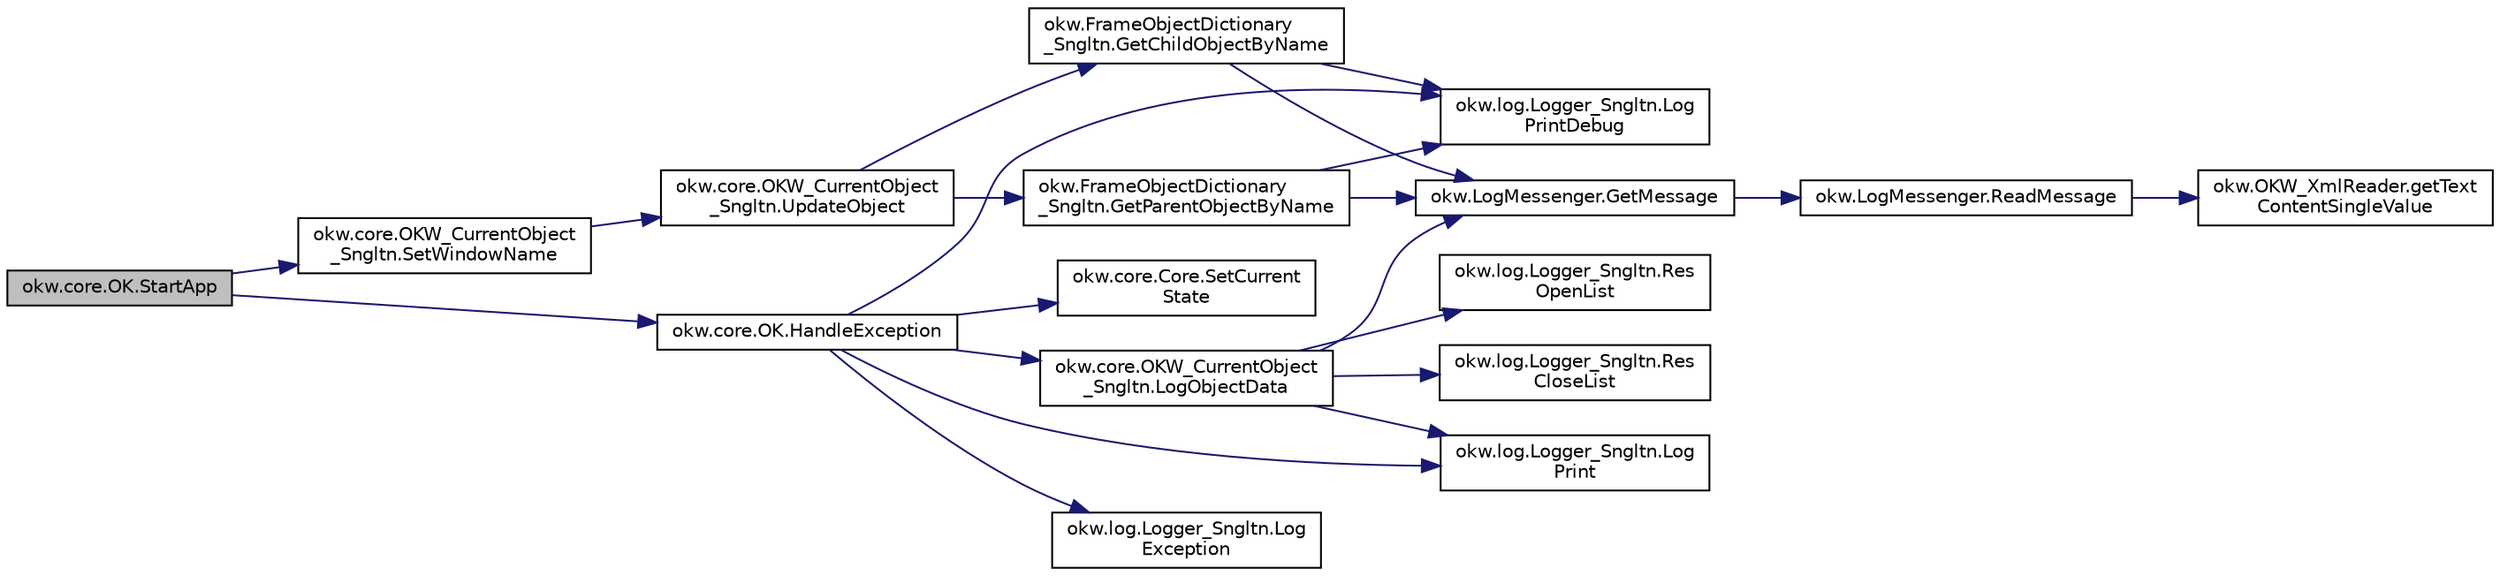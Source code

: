 digraph "okw.core.OK.StartApp"
{
 // INTERACTIVE_SVG=YES
  edge [fontname="Helvetica",fontsize="10",labelfontname="Helvetica",labelfontsize="10"];
  node [fontname="Helvetica",fontsize="10",shape=record];
  rankdir="LR";
  Node727 [label="okw.core.OK.StartApp",height=0.2,width=0.4,color="black", fillcolor="grey75", style="filled", fontcolor="black"];
  Node727 -> Node728 [color="midnightblue",fontsize="10",style="solid",fontname="Helvetica"];
  Node728 [label="okw.core.OKW_CurrentObject\l_Sngltn.SetWindowName",height=0.2,width=0.4,color="black", fillcolor="white", style="filled",URL="$classokw_1_1core_1_1_o_k_w___current_object___sngltn.html#aa68014dd475873405b342f9293fb57db",tooltip="Hier wird der Kontext auf ein Fenster gesetzt. "];
  Node728 -> Node729 [color="midnightblue",fontsize="10",style="solid",fontname="Helvetica"];
  Node729 [label="okw.core.OKW_CurrentObject\l_Sngltn.UpdateObject",height=0.2,width=0.4,color="black", fillcolor="white", style="filled",URL="$classokw_1_1core_1_1_o_k_w___current_object___sngltn.html#ae9a94a0fbfc07ca5f94e2acf44abee3a",tooltip="Methode aktualisert zwei Werte: "];
  Node729 -> Node730 [color="midnightblue",fontsize="10",style="solid",fontname="Helvetica"];
  Node730 [label="okw.FrameObjectDictionary\l_Sngltn.GetParentObjectByName",height=0.2,width=0.4,color="black", fillcolor="white", style="filled",URL="$classokw_1_1_frame_object_dictionary___sngltn.html#ad8f8fa2d1e817d6390238be819f0fc35",tooltip="Die Methode liefert das Frame-Object des gegebenen FN eines Fensterobjektes zurück. "];
  Node730 -> Node731 [color="midnightblue",fontsize="10",style="solid",fontname="Helvetica"];
  Node731 [label="okw.log.Logger_Sngltn.Log\lPrintDebug",height=0.2,width=0.4,color="black", fillcolor="white", style="filled",URL="$classokw_1_1log_1_1_logger___sngltn.html#a313f97c79ba4662d9daaf7f537dd02f4",tooltip="Loggt eine Nachricht. "];
  Node730 -> Node732 [color="midnightblue",fontsize="10",style="solid",fontname="Helvetica"];
  Node732 [label="okw.LogMessenger.GetMessage",height=0.2,width=0.4,color="black", fillcolor="white", style="filled",URL="$classokw_1_1_log_messenger.html#af225d1f037d47b3b085175c09d78bdd2",tooltip="Holt die Log-Meldung für MethodeNmae/Textkey ohne weitere Parameter. "];
  Node732 -> Node733 [color="midnightblue",fontsize="10",style="solid",fontname="Helvetica"];
  Node733 [label="okw.LogMessenger.ReadMessage",height=0.2,width=0.4,color="black", fillcolor="white", style="filled",URL="$classokw_1_1_log_messenger.html#a530cd6ab82ec82a04206a2e976ec06e3",tooltip="Interne Kernfunktion holt die Log-Meldung mit Platzhaltern aus der XML-Datei. "];
  Node733 -> Node734 [color="midnightblue",fontsize="10",style="solid",fontname="Helvetica"];
  Node734 [label="okw.OKW_XmlReader.getText\lContentSingleValue",height=0.2,width=0.4,color="black", fillcolor="white", style="filled",URL="$classokw_1_1_o_k_w___xml_reader.html#ab920b5335a2e1429c14cc5f8e79f39eb",tooltip="Lies den TextContent eines Tag. "];
  Node729 -> Node735 [color="midnightblue",fontsize="10",style="solid",fontname="Helvetica"];
  Node735 [label="okw.FrameObjectDictionary\l_Sngltn.GetChildObjectByName",height=0.2,width=0.4,color="black", fillcolor="white", style="filled",URL="$classokw_1_1_frame_object_dictionary___sngltn.html#ad6907b6c5e325dcb48932a56aefdbd38",tooltip="Die Methode liefert das Objekt des gegebenen Kindobjekttests zurück. "];
  Node735 -> Node731 [color="midnightblue",fontsize="10",style="solid",fontname="Helvetica"];
  Node735 -> Node732 [color="midnightblue",fontsize="10",style="solid",fontname="Helvetica"];
  Node727 -> Node736 [color="midnightblue",fontsize="10",style="solid",fontname="Helvetica"];
  Node736 [label="okw.core.OK.HandleException",height=0.2,width=0.4,color="black", fillcolor="white", style="filled",URL="$classokw_1_1core_1_1_o_k.html#a1d020010a639b1aba44f93f4d046611d",tooltip="Zentrale Exception-Behandlung. "];
  Node736 -> Node737 [color="midnightblue",fontsize="10",style="solid",fontname="Helvetica"];
  Node737 [label="okw.log.Logger_Sngltn.Log\lPrint",height=0.2,width=0.4,color="black", fillcolor="white", style="filled",URL="$classokw_1_1log_1_1_logger___sngltn.html#a8ebceaddd6cc6963ddb8e08c72ea808c",tooltip="LogPrint Function: Prints the values of expressions to the results file. "];
  Node736 -> Node738 [color="midnightblue",fontsize="10",style="solid",fontname="Helvetica"];
  Node738 [label="okw.log.Logger_Sngltn.Log\lException",height=0.2,width=0.4,color="black", fillcolor="white", style="filled",URL="$classokw_1_1log_1_1_logger___sngltn.html#aa29d396a2b9df1ac57079d777c548181",tooltip="LogException Function: Logs a Script Exception to the results file. "];
  Node736 -> Node731 [color="midnightblue",fontsize="10",style="solid",fontname="Helvetica"];
  Node736 -> Node739 [color="midnightblue",fontsize="10",style="solid",fontname="Helvetica"];
  Node739 [label="okw.core.OKW_CurrentObject\l_Sngltn.LogObjectData",height=0.2,width=0.4,color="black", fillcolor="white", style="filled",URL="$classokw_1_1core_1_1_o_k_w___current_object___sngltn.html#a01b48f2c86a2f91909143ee9063dfd86",tooltip="Methode gibt alle wichtigen Informationen zum aktuellen Objekt aus. "];
  Node739 -> Node740 [color="midnightblue",fontsize="10",style="solid",fontname="Helvetica"];
  Node740 [label="okw.log.Logger_Sngltn.Res\lOpenList",height=0.2,width=0.4,color="black", fillcolor="white", style="filled",URL="$classokw_1_1log_1_1_logger___sngltn.html#ab4fc711bb4c754f251372ff3b14ab9c9",tooltip="Creates a new hierarchical level in the results file. "];
  Node739 -> Node737 [color="midnightblue",fontsize="10",style="solid",fontname="Helvetica"];
  Node739 -> Node732 [color="midnightblue",fontsize="10",style="solid",fontname="Helvetica"];
  Node739 -> Node741 [color="midnightblue",fontsize="10",style="solid",fontname="Helvetica"];
  Node741 [label="okw.log.Logger_Sngltn.Res\lCloseList",height=0.2,width=0.4,color="black", fillcolor="white", style="filled",URL="$classokw_1_1log_1_1_logger___sngltn.html#a9b54104f7e0b4c0a473877b19dfaed56",tooltip="Closes a hierarchical level in the results file that was opened with ResOpenList. ..."];
  Node736 -> Node742 [color="midnightblue",fontsize="10",style="solid",fontname="Helvetica"];
  Node742 [label="okw.core.Core.SetCurrent\lState",height=0.2,width=0.4,color="black", fillcolor="white", style="filled",URL="$classokw_1_1core_1_1_core.html#aafe6e3d88e810dabf350b37058d4af97",tooltip="Setter zum Setzen des aktuellen Zustandes. "];
}
